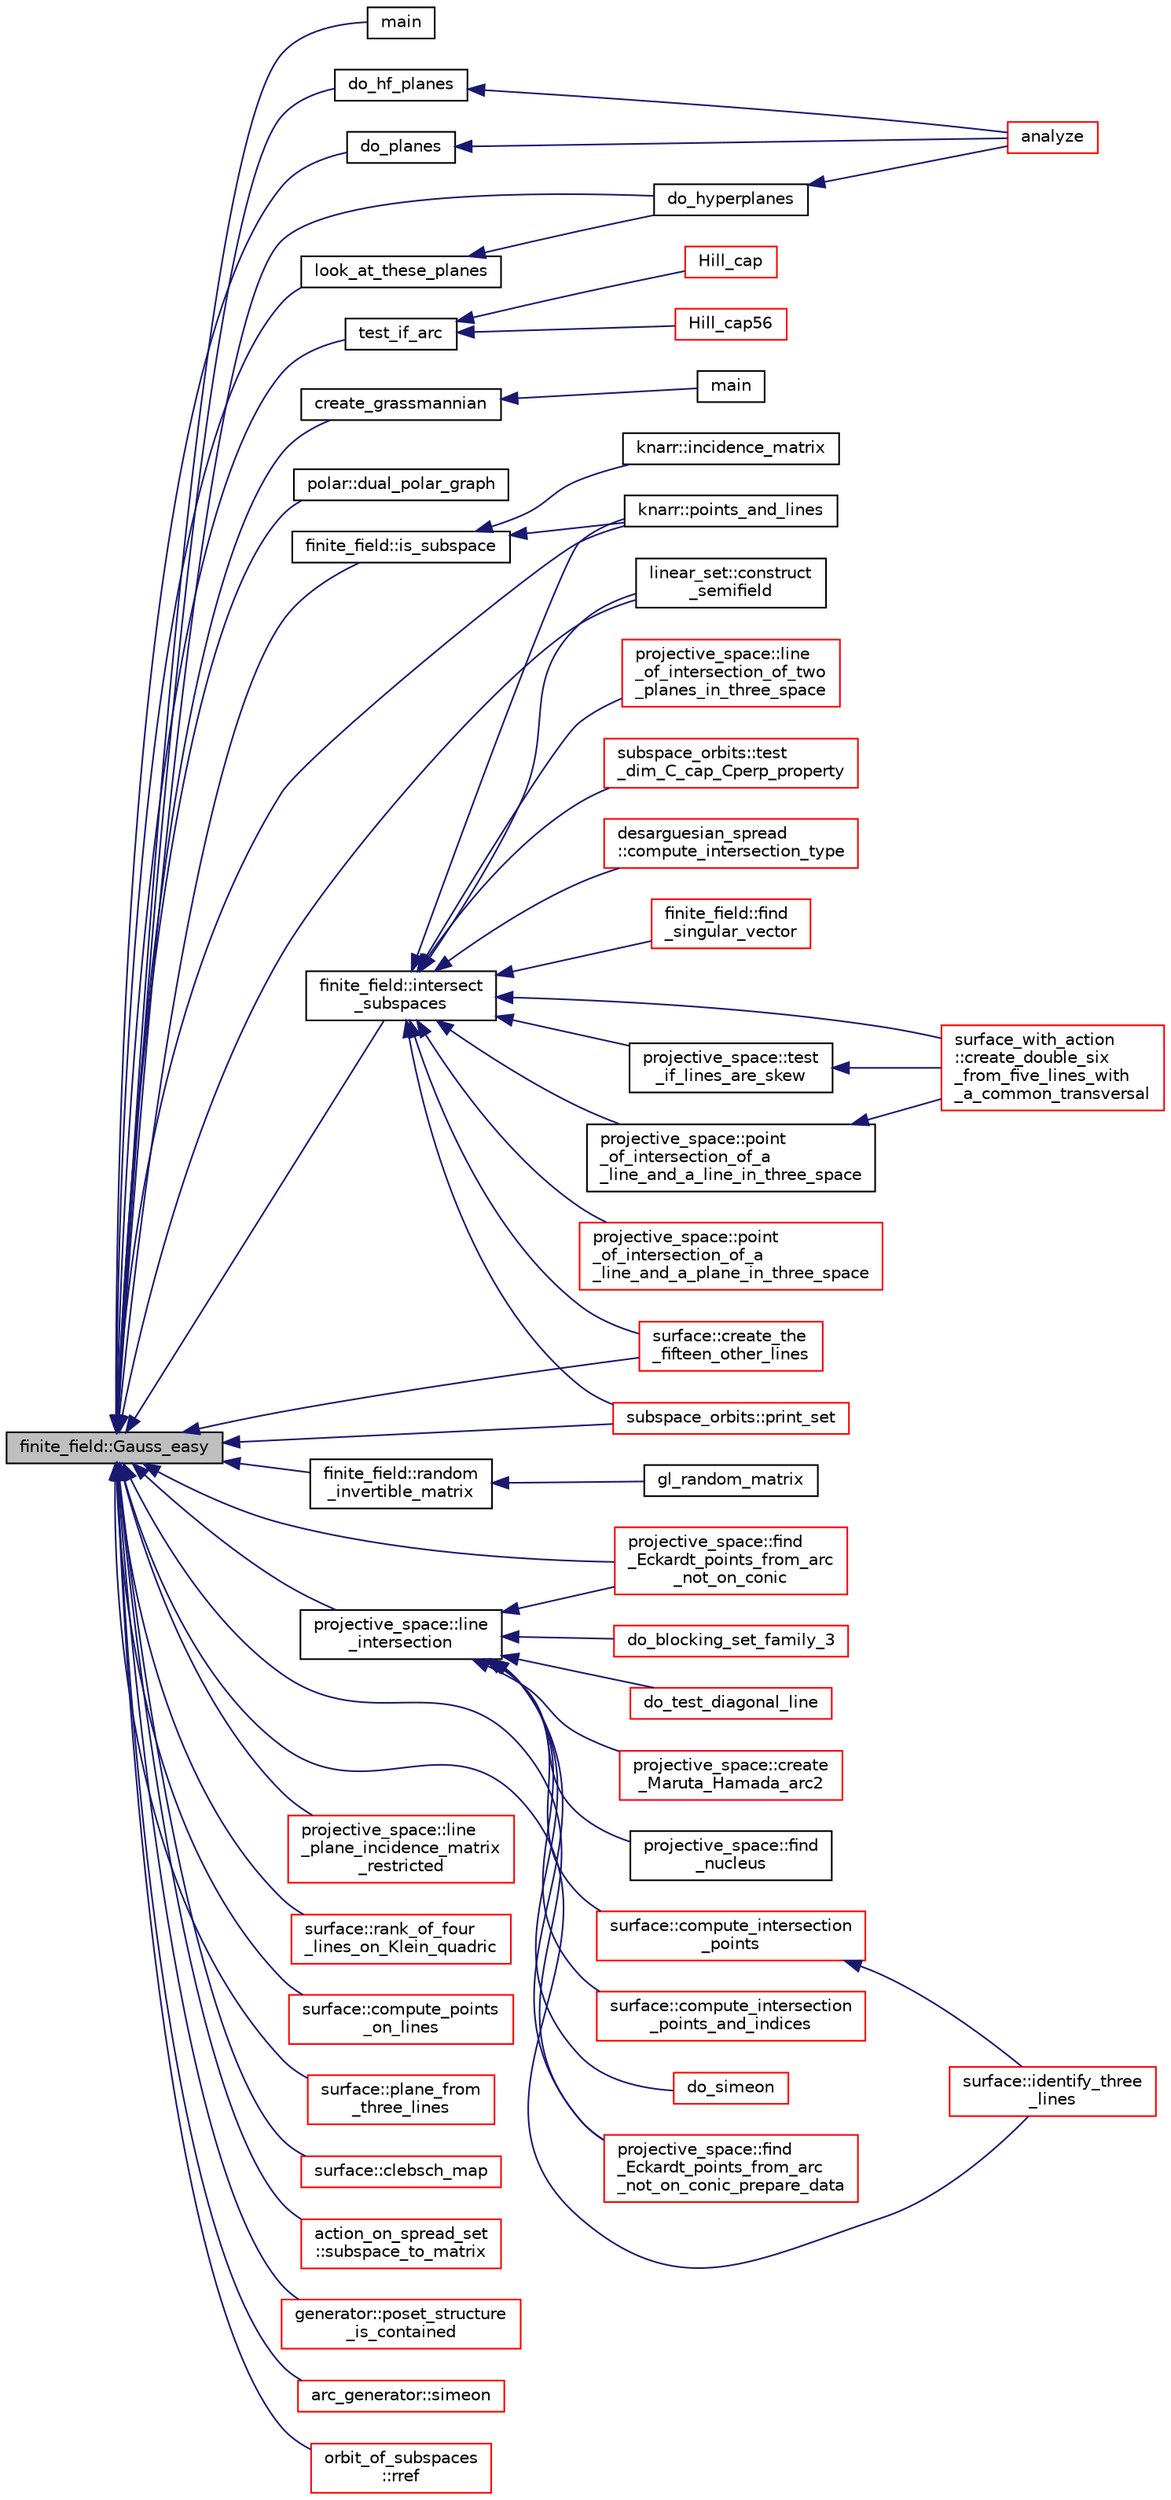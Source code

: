 digraph "finite_field::Gauss_easy"
{
  edge [fontname="Helvetica",fontsize="10",labelfontname="Helvetica",labelfontsize="10"];
  node [fontname="Helvetica",fontsize="10",shape=record];
  rankdir="LR";
  Node3296 [label="finite_field::Gauss_easy",height=0.2,width=0.4,color="black", fillcolor="grey75", style="filled", fontcolor="black"];
  Node3296 -> Node3297 [dir="back",color="midnightblue",fontsize="10",style="solid",fontname="Helvetica"];
  Node3297 [label="main",height=0.2,width=0.4,color="black", fillcolor="white", style="filled",URL="$dd/d36/test__arc_8_c.html#a3c04138a5bfe5d72780bb7e82a18e627"];
  Node3296 -> Node3298 [dir="back",color="midnightblue",fontsize="10",style="solid",fontname="Helvetica"];
  Node3298 [label="do_hf_planes",height=0.2,width=0.4,color="black", fillcolor="white", style="filled",URL="$da/d90/analyze_8_c.html#adf9effb991b2333b4c8b174b3144c88e"];
  Node3298 -> Node3299 [dir="back",color="midnightblue",fontsize="10",style="solid",fontname="Helvetica"];
  Node3299 [label="analyze",height=0.2,width=0.4,color="red", fillcolor="white", style="filled",URL="$da/d90/analyze_8_c.html#aa0c05ca3fc5b1b83451c5a4928234f5e"];
  Node3296 -> Node3301 [dir="back",color="midnightblue",fontsize="10",style="solid",fontname="Helvetica"];
  Node3301 [label="do_planes",height=0.2,width=0.4,color="black", fillcolor="white", style="filled",URL="$da/d90/analyze_8_c.html#a25bcd01d70f32b01b67f6cdcb28a3504"];
  Node3301 -> Node3299 [dir="back",color="midnightblue",fontsize="10",style="solid",fontname="Helvetica"];
  Node3296 -> Node3302 [dir="back",color="midnightblue",fontsize="10",style="solid",fontname="Helvetica"];
  Node3302 [label="look_at_these_planes",height=0.2,width=0.4,color="black", fillcolor="white", style="filled",URL="$da/d90/analyze_8_c.html#ad8b441870dbb818ee03042aa51a3cd09"];
  Node3302 -> Node3303 [dir="back",color="midnightblue",fontsize="10",style="solid",fontname="Helvetica"];
  Node3303 [label="do_hyperplanes",height=0.2,width=0.4,color="black", fillcolor="white", style="filled",URL="$da/d90/analyze_8_c.html#a1b317d157223e79e4363fcaee69de3dc"];
  Node3303 -> Node3299 [dir="back",color="midnightblue",fontsize="10",style="solid",fontname="Helvetica"];
  Node3296 -> Node3303 [dir="back",color="midnightblue",fontsize="10",style="solid",fontname="Helvetica"];
  Node3296 -> Node3304 [dir="back",color="midnightblue",fontsize="10",style="solid",fontname="Helvetica"];
  Node3304 [label="test_if_arc",height=0.2,width=0.4,color="black", fillcolor="white", style="filled",URL="$df/d74/tl__geometry_8h.html#a3601e3ab7b739f8a11e6ec0aaf194593"];
  Node3304 -> Node3305 [dir="back",color="midnightblue",fontsize="10",style="solid",fontname="Helvetica"];
  Node3305 [label="Hill_cap",height=0.2,width=0.4,color="red", fillcolor="white", style="filled",URL="$da/d28/hill_8_c.html#a7c2543fe497e681d4b492b16ea7f933e"];
  Node3304 -> Node3307 [dir="back",color="midnightblue",fontsize="10",style="solid",fontname="Helvetica"];
  Node3307 [label="Hill_cap56",height=0.2,width=0.4,color="red", fillcolor="white", style="filled",URL="$df/d74/tl__geometry_8h.html#ad7fc0ff2bf8455ab25e170c6930047a6"];
  Node3296 -> Node3309 [dir="back",color="midnightblue",fontsize="10",style="solid",fontname="Helvetica"];
  Node3309 [label="create_grassmannian",height=0.2,width=0.4,color="black", fillcolor="white", style="filled",URL="$d9/d3a/make__grassmannian_8_c.html#adabd515cf859c5600117fe5be3e5e868"];
  Node3309 -> Node3310 [dir="back",color="midnightblue",fontsize="10",style="solid",fontname="Helvetica"];
  Node3310 [label="main",height=0.2,width=0.4,color="black", fillcolor="white", style="filled",URL="$d9/d3a/make__grassmannian_8_c.html#a3c04138a5bfe5d72780bb7e82a18e627"];
  Node3296 -> Node3311 [dir="back",color="midnightblue",fontsize="10",style="solid",fontname="Helvetica"];
  Node3311 [label="polar::dual_polar_graph",height=0.2,width=0.4,color="black", fillcolor="white", style="filled",URL="$da/d1c/classpolar.html#a6e5e2b0d9d3447cac72cb82ce3d2e9e5"];
  Node3296 -> Node3312 [dir="back",color="midnightblue",fontsize="10",style="solid",fontname="Helvetica"];
  Node3312 [label="linear_set::construct\l_semifield",height=0.2,width=0.4,color="black", fillcolor="white", style="filled",URL="$dd/d86/classlinear__set.html#ab54b164771526ae8d687751aa2d1a9ce"];
  Node3296 -> Node3313 [dir="back",color="midnightblue",fontsize="10",style="solid",fontname="Helvetica"];
  Node3313 [label="finite_field::intersect\l_subspaces",height=0.2,width=0.4,color="black", fillcolor="white", style="filled",URL="$df/d5a/classfinite__field.html#af887ed38de1b121a4260e828d069aa3e"];
  Node3313 -> Node3314 [dir="back",color="midnightblue",fontsize="10",style="solid",fontname="Helvetica"];
  Node3314 [label="desarguesian_spread\l::compute_intersection_type",height=0.2,width=0.4,color="red", fillcolor="white", style="filled",URL="$d4/d86/classdesarguesian__spread.html#a7eca8625c43342d9f0608fe1235fce2c"];
  Node3313 -> Node3312 [dir="back",color="midnightblue",fontsize="10",style="solid",fontname="Helvetica"];
  Node3313 -> Node3325 [dir="back",color="midnightblue",fontsize="10",style="solid",fontname="Helvetica"];
  Node3325 [label="finite_field::find\l_singular_vector",height=0.2,width=0.4,color="red", fillcolor="white", style="filled",URL="$df/d5a/classfinite__field.html#a71d9d2adde5b7dc94ccdd2b38baaca53"];
  Node3313 -> Node3334 [dir="back",color="midnightblue",fontsize="10",style="solid",fontname="Helvetica"];
  Node3334 [label="knarr::points_and_lines",height=0.2,width=0.4,color="black", fillcolor="white", style="filled",URL="$d7/de5/classknarr.html#abb50a19df35495d508b0cb127d4eb908"];
  Node3313 -> Node3335 [dir="back",color="midnightblue",fontsize="10",style="solid",fontname="Helvetica"];
  Node3335 [label="projective_space::test\l_if_lines_are_skew",height=0.2,width=0.4,color="black", fillcolor="white", style="filled",URL="$d2/d17/classprojective__space.html#a457f5ec2cc5848dd96f8936d9e33186b"];
  Node3335 -> Node3336 [dir="back",color="midnightblue",fontsize="10",style="solid",fontname="Helvetica"];
  Node3336 [label="surface_with_action\l::create_double_six\l_from_five_lines_with\l_a_common_transversal",height=0.2,width=0.4,color="red", fillcolor="white", style="filled",URL="$d8/df9/classsurface__with__action.html#a870db90931112560e814493c70f768ab"];
  Node3313 -> Node3341 [dir="back",color="midnightblue",fontsize="10",style="solid",fontname="Helvetica"];
  Node3341 [label="projective_space::point\l_of_intersection_of_a\l_line_and_a_line_in_three_space",height=0.2,width=0.4,color="black", fillcolor="white", style="filled",URL="$d2/d17/classprojective__space.html#a305ed998300ced29ba09ca5071160a99"];
  Node3341 -> Node3336 [dir="back",color="midnightblue",fontsize="10",style="solid",fontname="Helvetica"];
  Node3313 -> Node3342 [dir="back",color="midnightblue",fontsize="10",style="solid",fontname="Helvetica"];
  Node3342 [label="projective_space::point\l_of_intersection_of_a\l_line_and_a_plane_in_three_space",height=0.2,width=0.4,color="red", fillcolor="white", style="filled",URL="$d2/d17/classprojective__space.html#ac43301e2e6d9e5d77c2730271b11cb66"];
  Node3313 -> Node3346 [dir="back",color="midnightblue",fontsize="10",style="solid",fontname="Helvetica"];
  Node3346 [label="projective_space::line\l_of_intersection_of_two\l_planes_in_three_space",height=0.2,width=0.4,color="red", fillcolor="white", style="filled",URL="$d2/d17/classprojective__space.html#a3880f6e83ae3714be79786a3a4cb881e"];
  Node3313 -> Node3349 [dir="back",color="midnightblue",fontsize="10",style="solid",fontname="Helvetica"];
  Node3349 [label="surface::create_the\l_fifteen_other_lines",height=0.2,width=0.4,color="red", fillcolor="white", style="filled",URL="$d5/d88/classsurface.html#acd575eb608647685ff637b14f7ce82d8"];
  Node3313 -> Node3336 [dir="back",color="midnightblue",fontsize="10",style="solid",fontname="Helvetica"];
  Node3313 -> Node3352 [dir="back",color="midnightblue",fontsize="10",style="solid",fontname="Helvetica"];
  Node3352 [label="subspace_orbits::test\l_dim_C_cap_Cperp_property",height=0.2,width=0.4,color="red", fillcolor="white", style="filled",URL="$d2/d9f/classsubspace__orbits.html#a2f933d2f60e7a9462aef44162f3125e4"];
  Node3313 -> Node3355 [dir="back",color="midnightblue",fontsize="10",style="solid",fontname="Helvetica"];
  Node3355 [label="subspace_orbits::print_set",height=0.2,width=0.4,color="red", fillcolor="white", style="filled",URL="$d2/d9f/classsubspace__orbits.html#a25e7fad26b5e83ab2464bcfeb50572aa"];
  Node3296 -> Node3359 [dir="back",color="midnightblue",fontsize="10",style="solid",fontname="Helvetica"];
  Node3359 [label="finite_field::is_subspace",height=0.2,width=0.4,color="black", fillcolor="white", style="filled",URL="$df/d5a/classfinite__field.html#a7cc3be6742b97e3af2a33007ac62bc5f"];
  Node3359 -> Node3334 [dir="back",color="midnightblue",fontsize="10",style="solid",fontname="Helvetica"];
  Node3359 -> Node3360 [dir="back",color="midnightblue",fontsize="10",style="solid",fontname="Helvetica"];
  Node3360 [label="knarr::incidence_matrix",height=0.2,width=0.4,color="black", fillcolor="white", style="filled",URL="$d7/de5/classknarr.html#a17190785c3e2f76bb588be12ccd3e5f9"];
  Node3296 -> Node3361 [dir="back",color="midnightblue",fontsize="10",style="solid",fontname="Helvetica"];
  Node3361 [label="finite_field::random\l_invertible_matrix",height=0.2,width=0.4,color="black", fillcolor="white", style="filled",URL="$df/d5a/classfinite__field.html#ab464884f869dda29daa1fe9c2a4c0594"];
  Node3361 -> Node3362 [dir="back",color="midnightblue",fontsize="10",style="solid",fontname="Helvetica"];
  Node3362 [label="gl_random_matrix",height=0.2,width=0.4,color="black", fillcolor="white", style="filled",URL="$d5/d87/globals_8h.html#ad335f04bb0db45b0e9393ec76d0698f4"];
  Node3296 -> Node3334 [dir="back",color="midnightblue",fontsize="10",style="solid",fontname="Helvetica"];
  Node3296 -> Node3363 [dir="back",color="midnightblue",fontsize="10",style="solid",fontname="Helvetica"];
  Node3363 [label="projective_space::line\l_intersection",height=0.2,width=0.4,color="black", fillcolor="white", style="filled",URL="$d2/d17/classprojective__space.html#addb4eb5baf4a1396e1b3f490bc5e7b9b"];
  Node3363 -> Node3364 [dir="back",color="midnightblue",fontsize="10",style="solid",fontname="Helvetica"];
  Node3364 [label="do_simeon",height=0.2,width=0.4,color="red", fillcolor="white", style="filled",URL="$d5/d13/simeon_8_c.html#a36cf3f9cb484fa44da7a7dfcbe9385d0"];
  Node3363 -> Node3366 [dir="back",color="midnightblue",fontsize="10",style="solid",fontname="Helvetica"];
  Node3366 [label="do_blocking_set_family_3",height=0.2,width=0.4,color="red", fillcolor="white", style="filled",URL="$d4/d67/geometry_8h.html#ae952cf1470f33232439be751e56a07b3"];
  Node3363 -> Node3368 [dir="back",color="midnightblue",fontsize="10",style="solid",fontname="Helvetica"];
  Node3368 [label="do_test_diagonal_line",height=0.2,width=0.4,color="red", fillcolor="white", style="filled",URL="$d4/d67/geometry_8h.html#a031abbb55d1cba39a58b62fd49f1c755"];
  Node3363 -> Node3369 [dir="back",color="midnightblue",fontsize="10",style="solid",fontname="Helvetica"];
  Node3369 [label="projective_space::find\l_Eckardt_points_from_arc\l_not_on_conic",height=0.2,width=0.4,color="red", fillcolor="white", style="filled",URL="$d2/d17/classprojective__space.html#a3b4fbef8fbbeee1af542b6f7c969ed79"];
  Node3363 -> Node3371 [dir="back",color="midnightblue",fontsize="10",style="solid",fontname="Helvetica"];
  Node3371 [label="projective_space::find\l_Eckardt_points_from_arc\l_not_on_conic_prepare_data",height=0.2,width=0.4,color="red", fillcolor="white", style="filled",URL="$d2/d17/classprojective__space.html#a0fc1d9c2df818d2ffa6750c2cb63c54c"];
  Node3363 -> Node3380 [dir="back",color="midnightblue",fontsize="10",style="solid",fontname="Helvetica"];
  Node3380 [label="projective_space::create\l_Maruta_Hamada_arc2",height=0.2,width=0.4,color="red", fillcolor="white", style="filled",URL="$d2/d17/classprojective__space.html#a93c6b6aabfa555ff94fbbcc89d2735be"];
  Node3363 -> Node3382 [dir="back",color="midnightblue",fontsize="10",style="solid",fontname="Helvetica"];
  Node3382 [label="projective_space::find\l_nucleus",height=0.2,width=0.4,color="black", fillcolor="white", style="filled",URL="$d2/d17/classprojective__space.html#ab4caadd4ae0323c37cc2f26cfb1194cc"];
  Node3363 -> Node3383 [dir="back",color="midnightblue",fontsize="10",style="solid",fontname="Helvetica"];
  Node3383 [label="surface::compute_intersection\l_points",height=0.2,width=0.4,color="red", fillcolor="white", style="filled",URL="$d5/d88/classsurface.html#a496b99c021b2546b0e610105d56bb549"];
  Node3383 -> Node3384 [dir="back",color="midnightblue",fontsize="10",style="solid",fontname="Helvetica"];
  Node3384 [label="surface::identify_three\l_lines",height=0.2,width=0.4,color="red", fillcolor="white", style="filled",URL="$d5/d88/classsurface.html#a0fcc6b1b40c0be423e45efbef7ee52c6"];
  Node3363 -> Node3394 [dir="back",color="midnightblue",fontsize="10",style="solid",fontname="Helvetica"];
  Node3394 [label="surface::compute_intersection\l_points_and_indices",height=0.2,width=0.4,color="red", fillcolor="white", style="filled",URL="$d5/d88/classsurface.html#a620b43a69ca1fa49eb92fea7b6d098a3"];
  Node3296 -> Node3369 [dir="back",color="midnightblue",fontsize="10",style="solid",fontname="Helvetica"];
  Node3296 -> Node3371 [dir="back",color="midnightblue",fontsize="10",style="solid",fontname="Helvetica"];
  Node3296 -> Node3398 [dir="back",color="midnightblue",fontsize="10",style="solid",fontname="Helvetica"];
  Node3398 [label="projective_space::line\l_plane_incidence_matrix\l_restricted",height=0.2,width=0.4,color="red", fillcolor="white", style="filled",URL="$d2/d17/classprojective__space.html#aea493b37a2e5bc9e098706c87af84198"];
  Node3296 -> Node3400 [dir="back",color="midnightblue",fontsize="10",style="solid",fontname="Helvetica"];
  Node3400 [label="surface::rank_of_four\l_lines_on_Klein_quadric",height=0.2,width=0.4,color="red", fillcolor="white", style="filled",URL="$d5/d88/classsurface.html#a2b9332dcfebfb4be2cdea56cebd1639d"];
  Node3296 -> Node3349 [dir="back",color="midnightblue",fontsize="10",style="solid",fontname="Helvetica"];
  Node3296 -> Node3407 [dir="back",color="midnightblue",fontsize="10",style="solid",fontname="Helvetica"];
  Node3407 [label="surface::compute_points\l_on_lines",height=0.2,width=0.4,color="red", fillcolor="white", style="filled",URL="$d5/d88/classsurface.html#a5d2684ccddd35781211c364a2d5980e5"];
  Node3296 -> Node3384 [dir="back",color="midnightblue",fontsize="10",style="solid",fontname="Helvetica"];
  Node3296 -> Node3410 [dir="back",color="midnightblue",fontsize="10",style="solid",fontname="Helvetica"];
  Node3410 [label="surface::plane_from\l_three_lines",height=0.2,width=0.4,color="red", fillcolor="white", style="filled",URL="$d5/d88/classsurface.html#a64422316672eff36c60020cb6b5b0642"];
  Node3296 -> Node3413 [dir="back",color="midnightblue",fontsize="10",style="solid",fontname="Helvetica"];
  Node3413 [label="surface::clebsch_map",height=0.2,width=0.4,color="red", fillcolor="white", style="filled",URL="$d5/d88/classsurface.html#ab69c3741436f4346b54e86e5d65118ca"];
  Node3296 -> Node3415 [dir="back",color="midnightblue",fontsize="10",style="solid",fontname="Helvetica"];
  Node3415 [label="action_on_spread_set\l::subspace_to_matrix",height=0.2,width=0.4,color="red", fillcolor="white", style="filled",URL="$d2/d7a/classaction__on__spread__set.html#a0ebb18d5e01ccad6c67d75b5073e5326"];
  Node3296 -> Node3611 [dir="back",color="midnightblue",fontsize="10",style="solid",fontname="Helvetica"];
  Node3611 [label="generator::poset_structure\l_is_contained",height=0.2,width=0.4,color="red", fillcolor="white", style="filled",URL="$d7/d73/classgenerator.html#a7744526e5820dc107488bbf0aa10a1db"];
  Node3296 -> Node3612 [dir="back",color="midnightblue",fontsize="10",style="solid",fontname="Helvetica"];
  Node3612 [label="arc_generator::simeon",height=0.2,width=0.4,color="red", fillcolor="white", style="filled",URL="$d4/d21/classarc__generator.html#a70e7c17292bbb3b63c12cc2512e45aba"];
  Node3296 -> Node3613 [dir="back",color="midnightblue",fontsize="10",style="solid",fontname="Helvetica"];
  Node3613 [label="orbit_of_subspaces\l::rref",height=0.2,width=0.4,color="red", fillcolor="white", style="filled",URL="$d5/d64/classorbit__of__subspaces.html#a35f848711624544bf7d73df13b32152a"];
  Node3296 -> Node3355 [dir="back",color="midnightblue",fontsize="10",style="solid",fontname="Helvetica"];
}
